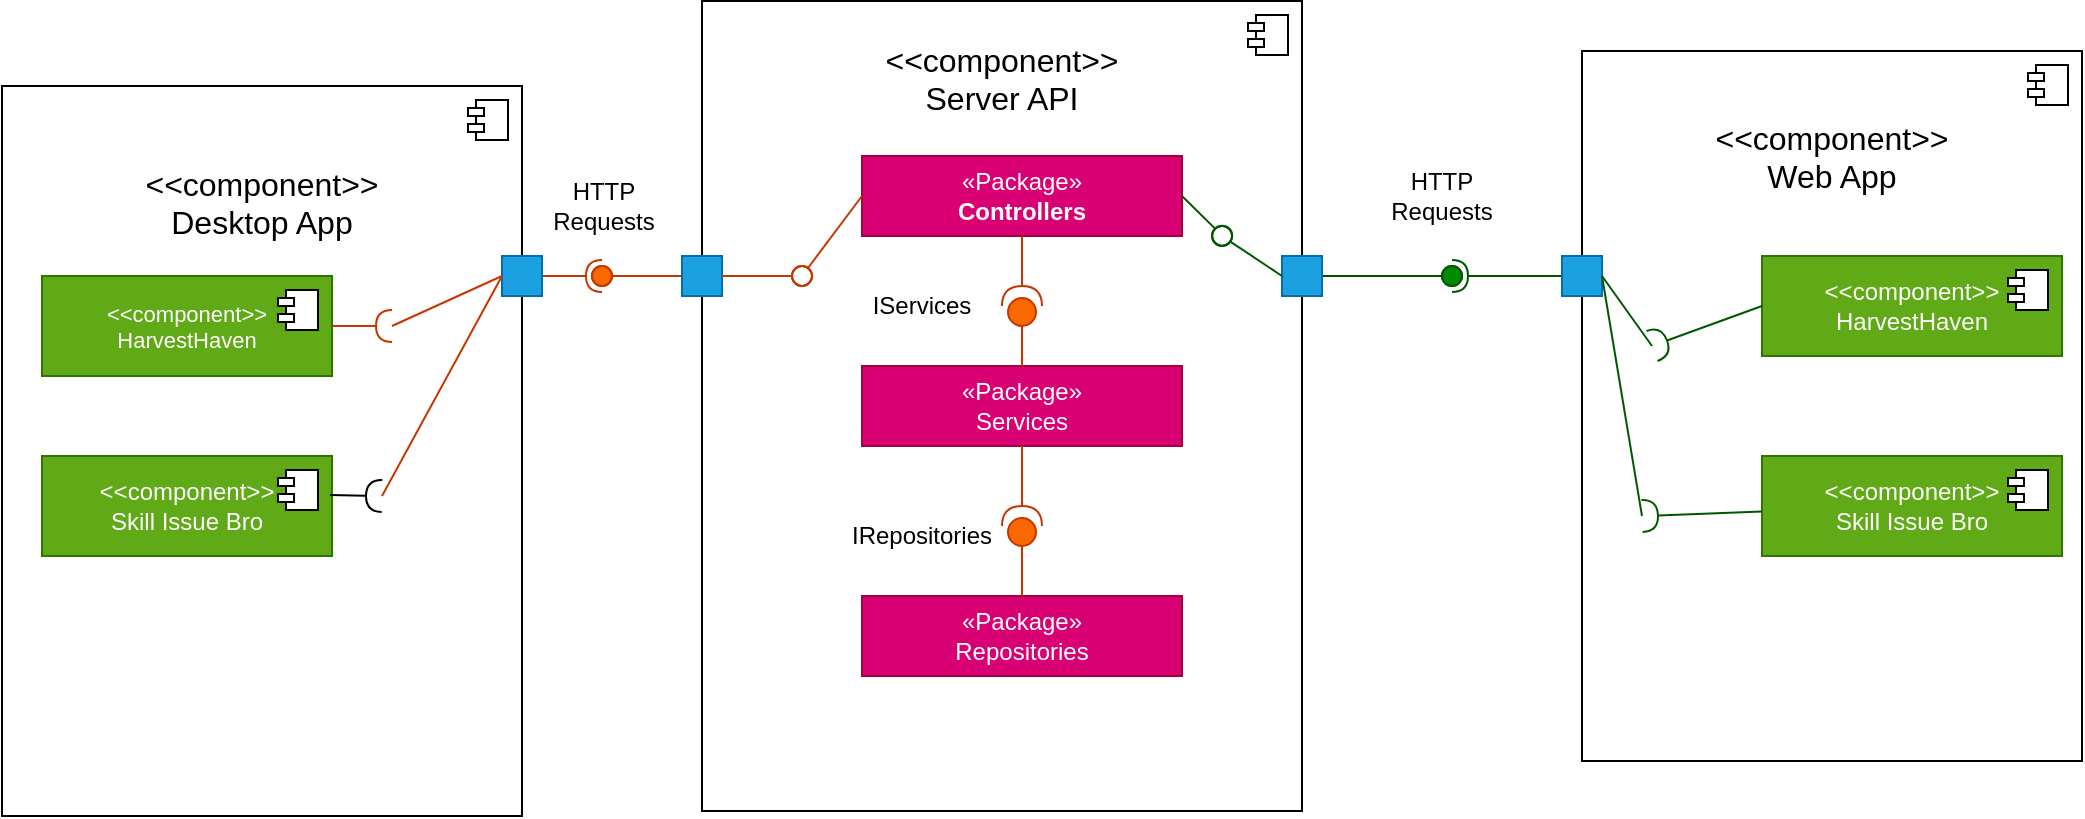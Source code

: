<mxfile version="24.4.13" type="device">
  <diagram name="Page-1" id="5f0bae14-7c28-e335-631c-24af17079c00">
    <mxGraphModel dx="1281" dy="612" grid="1" gridSize="10" guides="1" tooltips="1" connect="1" arrows="1" fold="1" page="1" pageScale="1" pageWidth="1100" pageHeight="850" background="none" math="0" shadow="0">
      <root>
        <mxCell id="0" />
        <mxCell id="1" parent="0" />
        <mxCell id="rUJMC0g1f4kyDwygnUQi-1" value="&lt;font style=&quot;font-size: 16px;&quot;&gt;&amp;lt;&amp;lt;component&amp;gt;&amp;gt;&lt;/font&gt;&lt;div style=&quot;font-size: 16px;&quot;&gt;&lt;font style=&quot;font-size: 16px;&quot;&gt;Server API&lt;/font&gt;&lt;/div&gt;&lt;div style=&quot;font-size: 16px;&quot;&gt;&lt;font style=&quot;font-size: 16px;&quot;&gt;&lt;br&gt;&lt;/font&gt;&lt;/div&gt;&lt;div style=&quot;font-size: 16px;&quot;&gt;&lt;font style=&quot;font-size: 16px;&quot;&gt;&lt;br&gt;&lt;/font&gt;&lt;/div&gt;&lt;div style=&quot;font-size: 16px;&quot;&gt;&lt;font style=&quot;font-size: 16px;&quot;&gt;&lt;br&gt;&lt;/font&gt;&lt;/div&gt;&lt;div style=&quot;font-size: 16px;&quot;&gt;&lt;font style=&quot;font-size: 16px;&quot;&gt;&lt;br&gt;&lt;/font&gt;&lt;/div&gt;&lt;div style=&quot;font-size: 16px;&quot;&gt;&lt;font style=&quot;font-size: 16px;&quot;&gt;&lt;br&gt;&lt;/font&gt;&lt;/div&gt;&lt;div style=&quot;font-size: 16px;&quot;&gt;&lt;font style=&quot;font-size: 16px;&quot;&gt;&lt;br&gt;&lt;/font&gt;&lt;/div&gt;&lt;div style=&quot;font-size: 16px;&quot;&gt;&lt;font style=&quot;font-size: 16px;&quot;&gt;&lt;br&gt;&lt;/font&gt;&lt;/div&gt;&lt;div style=&quot;font-size: 16px;&quot;&gt;&lt;font style=&quot;font-size: 16px;&quot;&gt;&lt;br&gt;&lt;/font&gt;&lt;/div&gt;&lt;div style=&quot;font-size: 16px;&quot;&gt;&lt;font style=&quot;font-size: 16px;&quot;&gt;&lt;br&gt;&lt;/font&gt;&lt;/div&gt;&lt;div style=&quot;font-size: 16px;&quot;&gt;&lt;font style=&quot;font-size: 16px;&quot;&gt;&lt;br&gt;&lt;/font&gt;&lt;/div&gt;&lt;div style=&quot;font-size: 16px;&quot;&gt;&lt;font style=&quot;font-size: 16px;&quot;&gt;&lt;br&gt;&lt;/font&gt;&lt;/div&gt;&lt;div style=&quot;font-size: 16px;&quot;&gt;&lt;font style=&quot;font-size: 16px;&quot;&gt;&lt;br&gt;&lt;/font&gt;&lt;/div&gt;&lt;div style=&quot;font-size: 16px;&quot;&gt;&lt;font style=&quot;font-size: 16px;&quot;&gt;&lt;br&gt;&lt;/font&gt;&lt;/div&gt;&lt;div style=&quot;font-size: 16px;&quot;&gt;&lt;font style=&quot;font-size: 16px;&quot;&gt;&lt;br&gt;&lt;/font&gt;&lt;/div&gt;&lt;div style=&quot;font-size: 16px;&quot;&gt;&lt;font style=&quot;font-size: 16px;&quot;&gt;&lt;br&gt;&lt;/font&gt;&lt;/div&gt;&lt;div style=&quot;font-size: 16px;&quot;&gt;&lt;font style=&quot;font-size: 16px;&quot;&gt;&lt;br&gt;&lt;/font&gt;&lt;/div&gt;&lt;div style=&quot;font-size: 16px;&quot;&gt;&lt;font style=&quot;font-size: 16px;&quot;&gt;&lt;br&gt;&lt;/font&gt;&lt;/div&gt;" style="html=1;dropTarget=0;whiteSpace=wrap;" parent="1" vertex="1">
          <mxGeometry x="390" y="282.5" width="300" height="405" as="geometry" />
        </mxCell>
        <mxCell id="rUJMC0g1f4kyDwygnUQi-2" value="" style="shape=module;jettyWidth=8;jettyHeight=4;" parent="rUJMC0g1f4kyDwygnUQi-1" vertex="1">
          <mxGeometry x="1" width="20" height="20" relative="1" as="geometry">
            <mxPoint x="-27" y="7" as="offset" />
          </mxGeometry>
        </mxCell>
        <mxCell id="rUJMC0g1f4kyDwygnUQi-3" value="&lt;font style=&quot;font-size: 16px;&quot;&gt;&amp;lt;&amp;lt;component&amp;gt;&amp;gt;&lt;/font&gt;&lt;div style=&quot;font-size: 16px;&quot;&gt;Web App&lt;/div&gt;&lt;div style=&quot;font-size: 16px;&quot;&gt;&lt;br&gt;&lt;/div&gt;&lt;div style=&quot;font-size: 16px;&quot;&gt;&lt;font style=&quot;font-size: 16px;&quot;&gt;&lt;br&gt;&lt;/font&gt;&lt;/div&gt;&lt;div style=&quot;font-size: 16px;&quot;&gt;&lt;font style=&quot;font-size: 16px;&quot;&gt;&lt;br&gt;&lt;/font&gt;&lt;/div&gt;&lt;div style=&quot;font-size: 16px;&quot;&gt;&lt;font style=&quot;font-size: 16px;&quot;&gt;&lt;br&gt;&lt;/font&gt;&lt;/div&gt;&lt;div style=&quot;font-size: 16px;&quot;&gt;&lt;font style=&quot;font-size: 16px;&quot;&gt;&lt;br&gt;&lt;/font&gt;&lt;/div&gt;&lt;div style=&quot;font-size: 16px;&quot;&gt;&lt;font style=&quot;font-size: 16px;&quot;&gt;&lt;br&gt;&lt;/font&gt;&lt;/div&gt;&lt;div style=&quot;font-size: 16px;&quot;&gt;&lt;font style=&quot;font-size: 16px;&quot;&gt;&lt;br&gt;&lt;/font&gt;&lt;/div&gt;&lt;div style=&quot;font-size: 16px;&quot;&gt;&lt;font style=&quot;font-size: 16px;&quot;&gt;&lt;br&gt;&lt;/font&gt;&lt;/div&gt;&lt;div style=&quot;font-size: 16px;&quot;&gt;&lt;font style=&quot;font-size: 16px;&quot;&gt;&lt;br&gt;&lt;/font&gt;&lt;/div&gt;&lt;div style=&quot;font-size: 16px;&quot;&gt;&lt;font style=&quot;font-size: 16px;&quot;&gt;&lt;br&gt;&lt;/font&gt;&lt;/div&gt;&lt;div style=&quot;font-size: 16px;&quot;&gt;&lt;font style=&quot;font-size: 16px;&quot;&gt;&lt;br&gt;&lt;/font&gt;&lt;/div&gt;&lt;div style=&quot;font-size: 16px;&quot;&gt;&lt;font style=&quot;font-size: 16px;&quot;&gt;&lt;br&gt;&lt;/font&gt;&lt;/div&gt;&lt;div style=&quot;font-size: 16px;&quot;&gt;&lt;font style=&quot;font-size: 16px;&quot;&gt;&lt;br&gt;&lt;/font&gt;&lt;/div&gt;" style="html=1;dropTarget=0;whiteSpace=wrap;" parent="1" vertex="1">
          <mxGeometry x="830" y="307.5" width="250" height="355" as="geometry" />
        </mxCell>
        <mxCell id="rUJMC0g1f4kyDwygnUQi-4" value="" style="shape=module;jettyWidth=8;jettyHeight=4;" parent="rUJMC0g1f4kyDwygnUQi-3" vertex="1">
          <mxGeometry x="1" width="20" height="20" relative="1" as="geometry">
            <mxPoint x="-27" y="7" as="offset" />
          </mxGeometry>
        </mxCell>
        <mxCell id="rUJMC0g1f4kyDwygnUQi-8" value="&lt;font style=&quot;font-size: 16px;&quot;&gt;&amp;lt;&amp;lt;component&amp;gt;&amp;gt;&lt;/font&gt;&lt;div style=&quot;font-size: 16px;&quot;&gt;Desktop App&lt;/div&gt;&lt;div style=&quot;font-size: 16px;&quot;&gt;&lt;font style=&quot;font-size: 16px;&quot;&gt;&lt;br&gt;&lt;/font&gt;&lt;/div&gt;&lt;div style=&quot;font-size: 16px;&quot;&gt;&lt;font style=&quot;font-size: 16px;&quot;&gt;&lt;br&gt;&lt;/font&gt;&lt;/div&gt;&lt;div style=&quot;font-size: 16px;&quot;&gt;&lt;font style=&quot;font-size: 16px;&quot;&gt;&lt;br&gt;&lt;/font&gt;&lt;/div&gt;&lt;div style=&quot;font-size: 16px;&quot;&gt;&lt;font style=&quot;font-size: 16px;&quot;&gt;&lt;br&gt;&lt;/font&gt;&lt;/div&gt;&lt;div style=&quot;font-size: 16px;&quot;&gt;&lt;font style=&quot;font-size: 16px;&quot;&gt;&lt;br&gt;&lt;/font&gt;&lt;/div&gt;&lt;div style=&quot;font-size: 16px;&quot;&gt;&lt;font style=&quot;font-size: 16px;&quot;&gt;&lt;br&gt;&lt;/font&gt;&lt;/div&gt;&lt;div style=&quot;font-size: 16px;&quot;&gt;&lt;font style=&quot;font-size: 16px;&quot;&gt;&lt;br&gt;&lt;/font&gt;&lt;/div&gt;&lt;div style=&quot;font-size: 16px;&quot;&gt;&lt;font style=&quot;font-size: 16px;&quot;&gt;&lt;br&gt;&lt;/font&gt;&lt;/div&gt;&lt;div style=&quot;font-size: 16px;&quot;&gt;&lt;font style=&quot;font-size: 16px;&quot;&gt;&lt;br&gt;&lt;/font&gt;&lt;/div&gt;&lt;div style=&quot;font-size: 16px;&quot;&gt;&lt;font style=&quot;font-size: 16px;&quot;&gt;&lt;br&gt;&lt;/font&gt;&lt;/div&gt;&lt;div style=&quot;font-size: 16px;&quot;&gt;&lt;font style=&quot;font-size: 16px;&quot;&gt;&lt;br&gt;&lt;/font&gt;&lt;/div&gt;&lt;div style=&quot;font-size: 16px;&quot;&gt;&lt;font style=&quot;font-size: 16px;&quot;&gt;&lt;br&gt;&lt;/font&gt;&lt;/div&gt;&lt;div style=&quot;font-size: 16px;&quot;&gt;&lt;font style=&quot;font-size: 16px;&quot;&gt;&lt;br&gt;&lt;/font&gt;&lt;/div&gt;" style="html=1;dropTarget=0;whiteSpace=wrap;" parent="1" vertex="1">
          <mxGeometry x="40" y="325" width="260" height="365" as="geometry" />
        </mxCell>
        <mxCell id="rUJMC0g1f4kyDwygnUQi-9" value="" style="shape=module;jettyWidth=8;jettyHeight=4;" parent="rUJMC0g1f4kyDwygnUQi-8" vertex="1">
          <mxGeometry x="1" width="20" height="20" relative="1" as="geometry">
            <mxPoint x="-27" y="7" as="offset" />
          </mxGeometry>
        </mxCell>
        <mxCell id="rUJMC0g1f4kyDwygnUQi-10" value="«Package»&lt;br&gt;&lt;b&gt;Controllers&lt;/b&gt;" style="html=1;dropTarget=0;whiteSpace=wrap;fillColor=#d80073;strokeColor=#A50040;fontColor=#ffffff;" parent="1" vertex="1">
          <mxGeometry x="470" y="360" width="160" height="40" as="geometry" />
        </mxCell>
        <mxCell id="rUJMC0g1f4kyDwygnUQi-13" value="&lt;font style=&quot;font-size: 11px;&quot;&gt;&amp;lt;&amp;lt;component&amp;gt;&amp;gt;&lt;/font&gt;&lt;div style=&quot;font-size: 11px;&quot;&gt;&lt;font style=&quot;font-size: 11px;&quot;&gt;HarvestHaven&lt;/font&gt;&lt;/div&gt;" style="html=1;dropTarget=0;whiteSpace=wrap;fillColor=#60a917;fontColor=#ffffff;strokeColor=#2D7600;" parent="1" vertex="1">
          <mxGeometry x="60" y="420" width="145" height="50" as="geometry" />
        </mxCell>
        <mxCell id="rUJMC0g1f4kyDwygnUQi-14" value="" style="shape=module;jettyWidth=8;jettyHeight=4;" parent="rUJMC0g1f4kyDwygnUQi-13" vertex="1">
          <mxGeometry x="1" width="20" height="20" relative="1" as="geometry">
            <mxPoint x="-27" y="7" as="offset" />
          </mxGeometry>
        </mxCell>
        <mxCell id="rUJMC0g1f4kyDwygnUQi-15" value="&amp;lt;&amp;lt;component&amp;gt;&amp;gt;&lt;div&gt;HarvestHaven&lt;/div&gt;" style="html=1;dropTarget=0;whiteSpace=wrap;fillColor=#60a917;fontColor=#ffffff;strokeColor=#2D7600;" parent="1" vertex="1">
          <mxGeometry x="920" y="410" width="150" height="50" as="geometry" />
        </mxCell>
        <mxCell id="rUJMC0g1f4kyDwygnUQi-16" value="" style="shape=module;jettyWidth=8;jettyHeight=4;" parent="rUJMC0g1f4kyDwygnUQi-15" vertex="1">
          <mxGeometry x="1" width="20" height="20" relative="1" as="geometry">
            <mxPoint x="-27" y="7" as="offset" />
          </mxGeometry>
        </mxCell>
        <mxCell id="rUJMC0g1f4kyDwygnUQi-17" value="&amp;lt;&amp;lt;component&amp;gt;&amp;gt;&lt;div&gt;Skill Issue Bro&lt;/div&gt;" style="html=1;dropTarget=0;whiteSpace=wrap;fillColor=#60a917;fontColor=#ffffff;strokeColor=#2D7600;" parent="1" vertex="1">
          <mxGeometry x="60" y="510" width="145" height="50" as="geometry" />
        </mxCell>
        <mxCell id="rUJMC0g1f4kyDwygnUQi-18" value="" style="shape=module;jettyWidth=8;jettyHeight=4;" parent="rUJMC0g1f4kyDwygnUQi-17" vertex="1">
          <mxGeometry x="1" width="20" height="20" relative="1" as="geometry">
            <mxPoint x="-27" y="7" as="offset" />
          </mxGeometry>
        </mxCell>
        <mxCell id="rUJMC0g1f4kyDwygnUQi-19" value="&amp;lt;&amp;lt;component&amp;gt;&amp;gt;&lt;div&gt;Skill Issue Bro&lt;/div&gt;" style="html=1;dropTarget=0;whiteSpace=wrap;fillColor=#60a917;fontColor=#ffffff;strokeColor=#2D7600;" parent="1" vertex="1">
          <mxGeometry x="920" y="510" width="150" height="50" as="geometry" />
        </mxCell>
        <mxCell id="rUJMC0g1f4kyDwygnUQi-20" value="" style="shape=module;jettyWidth=8;jettyHeight=4;" parent="rUJMC0g1f4kyDwygnUQi-19" vertex="1">
          <mxGeometry x="1" width="20" height="20" relative="1" as="geometry">
            <mxPoint x="-27" y="7" as="offset" />
          </mxGeometry>
        </mxCell>
        <mxCell id="rUJMC0g1f4kyDwygnUQi-30" value="" style="rounded=0;orthogonalLoop=1;jettySize=auto;html=1;endArrow=halfCircle;endFill=0;endSize=6;strokeWidth=1;sketch=0;entryX=0.867;entryY=0.51;entryDx=0;entryDy=0;entryPerimeter=0;exitX=1;exitY=0.5;exitDx=0;exitDy=0;fillColor=#fa6800;strokeColor=#C73500;" parent="1" source="rUJMC0g1f4kyDwygnUQi-39" target="rUJMC0g1f4kyDwygnUQi-32" edge="1">
          <mxGeometry relative="1" as="geometry">
            <mxPoint x="390" y="405" as="sourcePoint" />
          </mxGeometry>
        </mxCell>
        <mxCell id="rUJMC0g1f4kyDwygnUQi-31" value="" style="rounded=0;orthogonalLoop=1;jettySize=auto;html=1;endArrow=oval;endFill=0;sketch=0;sourcePerimeterSpacing=0;targetPerimeterSpacing=0;endSize=10;arcSize=50;exitX=0;exitY=0.5;exitDx=0;exitDy=0;fillColor=#fa6800;strokeColor=#C73500;" parent="1" source="rUJMC0g1f4kyDwygnUQi-33" target="rUJMC0g1f4kyDwygnUQi-32" edge="1">
          <mxGeometry relative="1" as="geometry">
            <mxPoint x="460" y="405" as="sourcePoint" />
          </mxGeometry>
        </mxCell>
        <mxCell id="rUJMC0g1f4kyDwygnUQi-32" value="" style="ellipse;whiteSpace=wrap;html=1;align=center;aspect=fixed;fillColor=#fa6800;strokeColor=#C73500;resizable=0;perimeter=centerPerimeter;rotatable=0;allowArrows=0;points=[];outlineConnect=1;fontColor=#000000;" parent="1" vertex="1">
          <mxGeometry x="335" y="415" width="10" height="10" as="geometry" />
        </mxCell>
        <mxCell id="rUJMC0g1f4kyDwygnUQi-33" value="" style="rounded=0;whiteSpace=wrap;html=1;fillColor=#1ba1e2;fontColor=#ffffff;strokeColor=#006EAF;" parent="1" vertex="1">
          <mxGeometry x="380" y="410" width="20" height="20" as="geometry" />
        </mxCell>
        <mxCell id="rUJMC0g1f4kyDwygnUQi-36" value="" style="rounded=0;orthogonalLoop=1;jettySize=auto;html=1;endArrow=oval;endFill=0;sketch=0;sourcePerimeterSpacing=0;targetPerimeterSpacing=0;endSize=10;exitX=0;exitY=0.5;exitDx=0;exitDy=0;fillColor=#fa6800;strokeColor=#C73500;" parent="1" source="rUJMC0g1f4kyDwygnUQi-10" edge="1">
          <mxGeometry relative="1" as="geometry">
            <mxPoint x="320" y="485" as="sourcePoint" />
            <mxPoint x="440" y="420" as="targetPoint" />
          </mxGeometry>
        </mxCell>
        <mxCell id="rUJMC0g1f4kyDwygnUQi-37" value="" style="ellipse;whiteSpace=wrap;html=1;align=center;aspect=fixed;fillColor=none;strokeColor=none;resizable=0;perimeter=centerPerimeter;rotatable=0;allowArrows=0;points=[];outlineConnect=1;" parent="1" vertex="1">
          <mxGeometry x="335" y="480" width="10" height="10" as="geometry" />
        </mxCell>
        <mxCell id="rUJMC0g1f4kyDwygnUQi-39" value="" style="rounded=0;whiteSpace=wrap;html=1;fillColor=#1ba1e2;fontColor=#ffffff;strokeColor=#006EAF;" parent="1" vertex="1">
          <mxGeometry x="290" y="410" width="20" height="20" as="geometry" />
        </mxCell>
        <mxCell id="rUJMC0g1f4kyDwygnUQi-40" value="" style="rounded=0;orthogonalLoop=1;jettySize=auto;html=1;endArrow=oval;endFill=0;sketch=0;sourcePerimeterSpacing=0;targetPerimeterSpacing=0;endSize=10;arcSize=50;exitX=1;exitY=0.5;exitDx=0;exitDy=0;fillColor=#fa6800;strokeColor=#C73500;" parent="1" source="rUJMC0g1f4kyDwygnUQi-33" edge="1">
          <mxGeometry relative="1" as="geometry">
            <mxPoint x="390" y="430" as="sourcePoint" />
            <mxPoint x="440" y="420" as="targetPoint" />
          </mxGeometry>
        </mxCell>
        <mxCell id="rUJMC0g1f4kyDwygnUQi-41" value="" style="rounded=0;orthogonalLoop=1;jettySize=auto;html=1;endArrow=halfCircle;endFill=0;endSize=6;strokeWidth=1;sketch=0;entryX=0.867;entryY=0.51;entryDx=0;entryDy=0;entryPerimeter=0;fillColor=#008a00;strokeColor=#005700;exitX=0;exitY=0.5;exitDx=0;exitDy=0;" parent="1" source="rUJMC0g1f4kyDwygnUQi-44" target="rUJMC0g1f4kyDwygnUQi-43" edge="1">
          <mxGeometry relative="1" as="geometry">
            <mxPoint x="790" y="410" as="sourcePoint" />
          </mxGeometry>
        </mxCell>
        <mxCell id="rUJMC0g1f4kyDwygnUQi-42" value="" style="rounded=0;orthogonalLoop=1;jettySize=auto;html=1;endArrow=oval;endFill=0;sketch=0;sourcePerimeterSpacing=0;targetPerimeterSpacing=0;endSize=10;arcSize=50;fillColor=#008a00;strokeColor=#005700;exitX=1;exitY=0.5;exitDx=0;exitDy=0;" parent="1" source="rUJMC0g1f4kyDwygnUQi-45" target="rUJMC0g1f4kyDwygnUQi-43" edge="1">
          <mxGeometry relative="1" as="geometry">
            <mxPoint x="790" y="470" as="sourcePoint" />
          </mxGeometry>
        </mxCell>
        <mxCell id="rUJMC0g1f4kyDwygnUQi-43" value="" style="ellipse;whiteSpace=wrap;html=1;align=center;aspect=fixed;fillColor=#008a00;strokeColor=#005700;resizable=0;perimeter=centerPerimeter;rotatable=0;allowArrows=0;points=[];outlineConnect=1;fontColor=#ffffff;" parent="1" vertex="1">
          <mxGeometry x="760" y="415" width="10" height="10" as="geometry" />
        </mxCell>
        <mxCell id="rUJMC0g1f4kyDwygnUQi-44" value="" style="rounded=0;whiteSpace=wrap;html=1;fillColor=#1ba1e2;fontColor=#ffffff;strokeColor=#006EAF;" parent="1" vertex="1">
          <mxGeometry x="820" y="410" width="20" height="20" as="geometry" />
        </mxCell>
        <mxCell id="rUJMC0g1f4kyDwygnUQi-45" value="" style="rounded=0;whiteSpace=wrap;html=1;fillColor=#1ba1e2;fontColor=#ffffff;strokeColor=#006EAF;" parent="1" vertex="1">
          <mxGeometry x="680" y="410" width="20" height="20" as="geometry" />
        </mxCell>
        <mxCell id="rUJMC0g1f4kyDwygnUQi-46" value="" style="rounded=0;orthogonalLoop=1;jettySize=auto;html=1;endArrow=halfCircle;endFill=0;endSize=6;strokeWidth=1;sketch=0;fontSize=12;curved=1;exitX=1;exitY=0.5;exitDx=0;exitDy=0;fillColor=#fa6800;strokeColor=#C73500;" parent="1" source="rUJMC0g1f4kyDwygnUQi-13" target="rUJMC0g1f4kyDwygnUQi-47" edge="1">
          <mxGeometry relative="1" as="geometry">
            <mxPoint x="255" y="445" as="sourcePoint" />
          </mxGeometry>
        </mxCell>
        <mxCell id="rUJMC0g1f4kyDwygnUQi-47" value="" style="ellipse;whiteSpace=wrap;html=1;align=center;aspect=fixed;fillColor=none;strokeColor=none;resizable=0;perimeter=centerPerimeter;rotatable=0;allowArrows=0;points=[];outlineConnect=1;" parent="1" vertex="1">
          <mxGeometry x="230" y="440" width="10" height="10" as="geometry" />
        </mxCell>
        <mxCell id="rUJMC0g1f4kyDwygnUQi-48" value="" style="rounded=0;orthogonalLoop=1;jettySize=auto;html=1;endArrow=halfCircle;endFill=0;endSize=6;strokeWidth=1;sketch=0;fontSize=12;curved=1;exitX=0.993;exitY=0.39;exitDx=0;exitDy=0;exitPerimeter=0;fillColor=#FF3730;" parent="1" source="rUJMC0g1f4kyDwygnUQi-17" edge="1">
          <mxGeometry relative="1" as="geometry">
            <mxPoint x="250" y="530" as="sourcePoint" />
            <mxPoint x="230" y="530" as="targetPoint" />
          </mxGeometry>
        </mxCell>
        <mxCell id="rUJMC0g1f4kyDwygnUQi-51" value="" style="endArrow=none;html=1;rounded=0;entryX=0;entryY=0.5;entryDx=0;entryDy=0;fillColor=#fa6800;strokeColor=#C73500;" parent="1" source="rUJMC0g1f4kyDwygnUQi-47" target="rUJMC0g1f4kyDwygnUQi-39" edge="1">
          <mxGeometry width="50" height="50" relative="1" as="geometry">
            <mxPoint x="230" y="520" as="sourcePoint" />
            <mxPoint x="280" y="470" as="targetPoint" />
          </mxGeometry>
        </mxCell>
        <mxCell id="rUJMC0g1f4kyDwygnUQi-52" value="" style="endArrow=none;html=1;rounded=0;exitX=0.733;exitY=0.283;exitDx=0;exitDy=0;exitPerimeter=0;fillColor=#fa6800;strokeColor=#C73500;" parent="1" edge="1">
          <mxGeometry width="50" height="50" relative="1" as="geometry">
            <mxPoint x="230" y="530" as="sourcePoint" />
            <mxPoint x="290" y="420" as="targetPoint" />
          </mxGeometry>
        </mxCell>
        <mxCell id="rUJMC0g1f4kyDwygnUQi-53" value="" style="rounded=0;orthogonalLoop=1;jettySize=auto;html=1;endArrow=halfCircle;endFill=0;endSize=6;strokeWidth=1;sketch=0;fontSize=12;curved=1;exitX=0;exitY=0.5;exitDx=0;exitDy=0;fillColor=#008a00;strokeColor=#005700;" parent="1" source="rUJMC0g1f4kyDwygnUQi-15" edge="1">
          <mxGeometry relative="1" as="geometry">
            <mxPoint x="835" y="455" as="sourcePoint" />
            <mxPoint x="865" y="455" as="targetPoint" />
          </mxGeometry>
        </mxCell>
        <mxCell id="rUJMC0g1f4kyDwygnUQi-54" value="" style="rounded=0;orthogonalLoop=1;jettySize=auto;html=1;endArrow=halfCircle;endFill=0;endSize=6;strokeWidth=1;sketch=0;fontSize=12;curved=1;fillColor=#008a00;strokeColor=#005700;" parent="1" source="rUJMC0g1f4kyDwygnUQi-19" edge="1">
          <mxGeometry relative="1" as="geometry">
            <mxPoint x="834" y="540" as="sourcePoint" />
            <mxPoint x="860" y="540" as="targetPoint" />
          </mxGeometry>
        </mxCell>
        <mxCell id="rUJMC0g1f4kyDwygnUQi-55" value="" style="endArrow=none;html=1;rounded=0;fillColor=#008a00;strokeColor=#005700;" parent="1" edge="1">
          <mxGeometry width="50" height="50" relative="1" as="geometry">
            <mxPoint x="865" y="455" as="sourcePoint" />
            <mxPoint x="840" y="420" as="targetPoint" />
          </mxGeometry>
        </mxCell>
        <mxCell id="rUJMC0g1f4kyDwygnUQi-56" value="" style="endArrow=none;html=1;rounded=0;entryX=1;entryY=0.5;entryDx=0;entryDy=0;fillColor=#008a00;strokeColor=#005700;" parent="1" target="rUJMC0g1f4kyDwygnUQi-44" edge="1">
          <mxGeometry width="50" height="50" relative="1" as="geometry">
            <mxPoint x="860" y="540" as="sourcePoint" />
            <mxPoint x="920" y="430" as="targetPoint" />
          </mxGeometry>
        </mxCell>
        <mxCell id="rUJMC0g1f4kyDwygnUQi-57" value="«Package»&lt;br&gt;&lt;div&gt;Services&lt;/div&gt;" style="html=1;dropTarget=0;whiteSpace=wrap;fillColor=#d80073;strokeColor=#A50040;fontColor=#ffffff;" parent="1" vertex="1">
          <mxGeometry x="470" y="465" width="160" height="40" as="geometry" />
        </mxCell>
        <mxCell id="rUJMC0g1f4kyDwygnUQi-58" value="«Package»&lt;br&gt;&lt;div&gt;Repositories&lt;/div&gt;" style="html=1;dropTarget=0;whiteSpace=wrap;fillColor=#d80073;strokeColor=#A50040;fontColor=#ffffff;" parent="1" vertex="1">
          <mxGeometry x="470" y="580" width="160" height="40" as="geometry" />
        </mxCell>
        <mxCell id="rUJMC0g1f4kyDwygnUQi-59" value="" style="shape=providedRequiredInterface;html=1;verticalLabelPosition=bottom;sketch=0;rotation=-90;fillColor=#fa6800;fontColor=#000000;strokeColor=#C73500;" parent="1" vertex="1">
          <mxGeometry x="540" y="535" width="20" height="20" as="geometry" />
        </mxCell>
        <mxCell id="rUJMC0g1f4kyDwygnUQi-60" value="" style="endArrow=none;html=1;rounded=0;entryX=0.5;entryY=0;entryDx=0;entryDy=0;exitX=0;exitY=0.5;exitDx=0;exitDy=0;exitPerimeter=0;fillColor=#fa6800;strokeColor=#C73500;" parent="1" source="rUJMC0g1f4kyDwygnUQi-59" target="rUJMC0g1f4kyDwygnUQi-58" edge="1">
          <mxGeometry width="50" height="50" relative="1" as="geometry">
            <mxPoint x="440" y="620" as="sourcePoint" />
            <mxPoint x="490" y="570" as="targetPoint" />
          </mxGeometry>
        </mxCell>
        <mxCell id="rUJMC0g1f4kyDwygnUQi-62" value="" style="endArrow=none;html=1;rounded=0;exitX=0.5;exitY=1;exitDx=0;exitDy=0;entryX=1;entryY=0.5;entryDx=0;entryDy=0;entryPerimeter=0;fillColor=#fa6800;strokeColor=#C73500;" parent="1" source="rUJMC0g1f4kyDwygnUQi-57" target="rUJMC0g1f4kyDwygnUQi-59" edge="1">
          <mxGeometry width="50" height="50" relative="1" as="geometry">
            <mxPoint x="620" y="570" as="sourcePoint" />
            <mxPoint x="670" y="520" as="targetPoint" />
          </mxGeometry>
        </mxCell>
        <mxCell id="rUJMC0g1f4kyDwygnUQi-66" value="" style="shape=providedRequiredInterface;html=1;verticalLabelPosition=bottom;sketch=0;rotation=-90;fillColor=#fa6800;fontColor=#000000;strokeColor=#C73500;" parent="1" vertex="1">
          <mxGeometry x="540" y="425" width="20" height="20" as="geometry" />
        </mxCell>
        <mxCell id="rUJMC0g1f4kyDwygnUQi-67" value="" style="endArrow=none;html=1;rounded=0;exitX=0.5;exitY=0;exitDx=0;exitDy=0;entryX=0;entryY=0.5;entryDx=0;entryDy=0;entryPerimeter=0;fillColor=#fa6800;strokeColor=#C73500;" parent="1" source="rUJMC0g1f4kyDwygnUQi-57" target="rUJMC0g1f4kyDwygnUQi-66" edge="1">
          <mxGeometry width="50" height="50" relative="1" as="geometry">
            <mxPoint x="570" y="460" as="sourcePoint" />
            <mxPoint x="620" y="410" as="targetPoint" />
          </mxGeometry>
        </mxCell>
        <mxCell id="rUJMC0g1f4kyDwygnUQi-68" value="" style="endArrow=none;html=1;rounded=0;exitX=1;exitY=0.5;exitDx=0;exitDy=0;exitPerimeter=0;entryX=0.5;entryY=1;entryDx=0;entryDy=0;fillColor=#fa6800;strokeColor=#C73500;" parent="1" source="rUJMC0g1f4kyDwygnUQi-66" target="rUJMC0g1f4kyDwygnUQi-10" edge="1">
          <mxGeometry width="50" height="50" relative="1" as="geometry">
            <mxPoint x="590" y="460" as="sourcePoint" />
            <mxPoint x="640" y="410" as="targetPoint" />
          </mxGeometry>
        </mxCell>
        <mxCell id="rUJMC0g1f4kyDwygnUQi-69" value="IRepositories" style="text;html=1;align=center;verticalAlign=middle;whiteSpace=wrap;rounded=0;" parent="1" vertex="1">
          <mxGeometry x="470" y="535" width="60" height="30" as="geometry" />
        </mxCell>
        <mxCell id="rUJMC0g1f4kyDwygnUQi-70" value="IServices" style="text;html=1;align=center;verticalAlign=middle;whiteSpace=wrap;rounded=0;" parent="1" vertex="1">
          <mxGeometry x="470" y="420" width="60" height="30" as="geometry" />
        </mxCell>
        <mxCell id="rUJMC0g1f4kyDwygnUQi-71" value="HTTP&lt;div&gt;Requests&lt;/div&gt;" style="text;html=1;align=center;verticalAlign=middle;whiteSpace=wrap;rounded=0;" parent="1" vertex="1">
          <mxGeometry x="311" y="370" width="60" height="30" as="geometry" />
        </mxCell>
        <mxCell id="rUJMC0g1f4kyDwygnUQi-73" value="HTTP&lt;div&gt;Requests&lt;/div&gt;" style="text;html=1;align=center;verticalAlign=middle;whiteSpace=wrap;rounded=0;" parent="1" vertex="1">
          <mxGeometry x="730" y="365" width="60" height="30" as="geometry" />
        </mxCell>
        <mxCell id="rUJMC0g1f4kyDwygnUQi-74" value="" style="rounded=0;orthogonalLoop=1;jettySize=auto;html=1;endArrow=oval;endFill=0;sketch=0;sourcePerimeterSpacing=0;targetPerimeterSpacing=0;endSize=10;exitX=1;exitY=0.5;exitDx=0;exitDy=0;fillColor=#008a00;strokeColor=#005700;entryX=0.867;entryY=0.265;entryDx=0;entryDy=0;entryPerimeter=0;" parent="1" edge="1">
          <mxGeometry relative="1" as="geometry">
            <mxPoint x="630" y="380" as="sourcePoint" />
            <mxPoint x="650.1" y="399.825" as="targetPoint" />
          </mxGeometry>
        </mxCell>
        <mxCell id="rUJMC0g1f4kyDwygnUQi-75" value="" style="rounded=0;orthogonalLoop=1;jettySize=auto;html=1;endArrow=oval;endFill=0;sketch=0;sourcePerimeterSpacing=0;targetPerimeterSpacing=0;endSize=10;arcSize=50;exitX=0;exitY=0.5;exitDx=0;exitDy=0;fillColor=#008a00;strokeColor=#005700;" parent="1" edge="1">
          <mxGeometry relative="1" as="geometry">
            <mxPoint x="680" y="420" as="sourcePoint" />
            <mxPoint x="650" y="400" as="targetPoint" />
          </mxGeometry>
        </mxCell>
      </root>
    </mxGraphModel>
  </diagram>
</mxfile>
